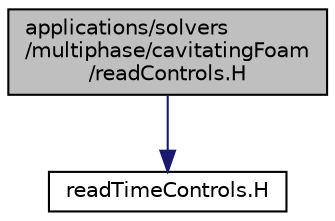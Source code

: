 digraph "applications/solvers/multiphase/cavitatingFoam/readControls.H"
{
  bgcolor="transparent";
  edge [fontname="Helvetica",fontsize="10",labelfontname="Helvetica",labelfontsize="10"];
  node [fontname="Helvetica",fontsize="10",shape=record];
  Node1 [label="applications/solvers\l/multiphase/cavitatingFoam\l/readControls.H",height=0.2,width=0.4,color="black", fillcolor="grey75", style="filled", fontcolor="black"];
  Node1 -> Node2 [color="midnightblue",fontsize="10",style="solid",fontname="Helvetica"];
  Node2 [label="readTimeControls.H",height=0.2,width=0.4,color="black",URL="$a05196.html",tooltip="Read the control parameters used by setDeltaT. "];
}
